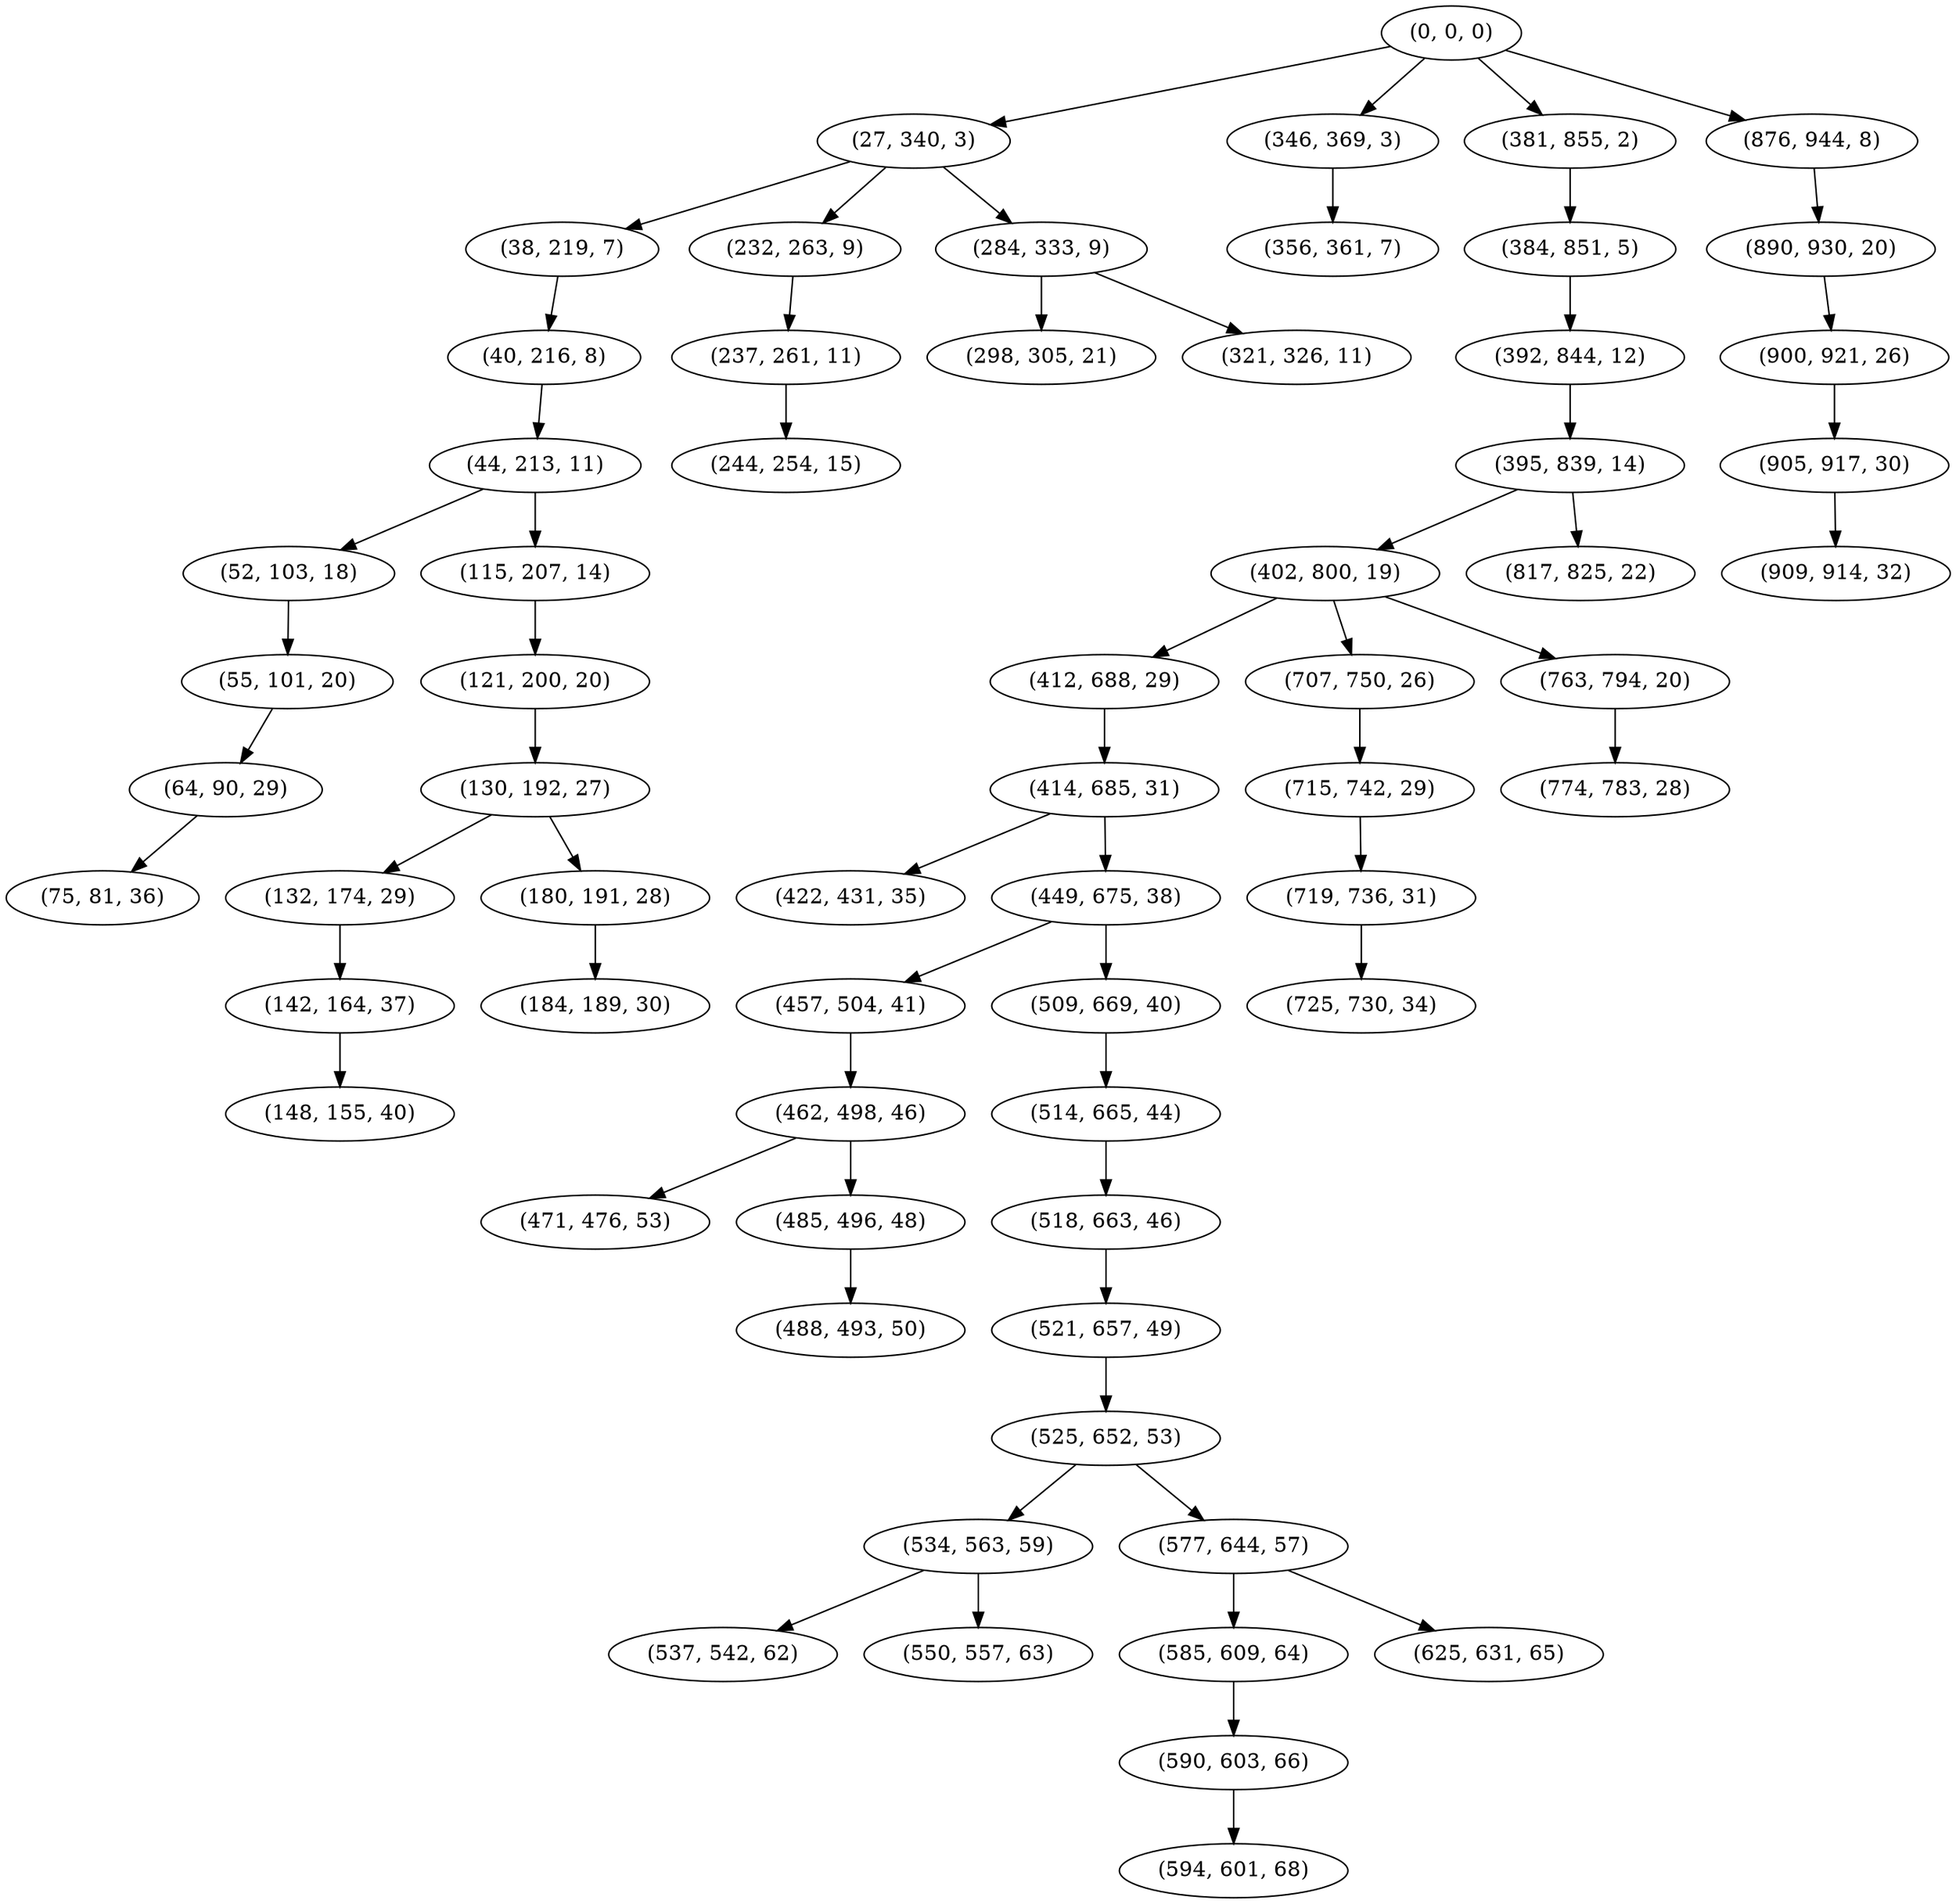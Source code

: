 digraph tree {
    "(0, 0, 0)";
    "(27, 340, 3)";
    "(38, 219, 7)";
    "(40, 216, 8)";
    "(44, 213, 11)";
    "(52, 103, 18)";
    "(55, 101, 20)";
    "(64, 90, 29)";
    "(75, 81, 36)";
    "(115, 207, 14)";
    "(121, 200, 20)";
    "(130, 192, 27)";
    "(132, 174, 29)";
    "(142, 164, 37)";
    "(148, 155, 40)";
    "(180, 191, 28)";
    "(184, 189, 30)";
    "(232, 263, 9)";
    "(237, 261, 11)";
    "(244, 254, 15)";
    "(284, 333, 9)";
    "(298, 305, 21)";
    "(321, 326, 11)";
    "(346, 369, 3)";
    "(356, 361, 7)";
    "(381, 855, 2)";
    "(384, 851, 5)";
    "(392, 844, 12)";
    "(395, 839, 14)";
    "(402, 800, 19)";
    "(412, 688, 29)";
    "(414, 685, 31)";
    "(422, 431, 35)";
    "(449, 675, 38)";
    "(457, 504, 41)";
    "(462, 498, 46)";
    "(471, 476, 53)";
    "(485, 496, 48)";
    "(488, 493, 50)";
    "(509, 669, 40)";
    "(514, 665, 44)";
    "(518, 663, 46)";
    "(521, 657, 49)";
    "(525, 652, 53)";
    "(534, 563, 59)";
    "(537, 542, 62)";
    "(550, 557, 63)";
    "(577, 644, 57)";
    "(585, 609, 64)";
    "(590, 603, 66)";
    "(594, 601, 68)";
    "(625, 631, 65)";
    "(707, 750, 26)";
    "(715, 742, 29)";
    "(719, 736, 31)";
    "(725, 730, 34)";
    "(763, 794, 20)";
    "(774, 783, 28)";
    "(817, 825, 22)";
    "(876, 944, 8)";
    "(890, 930, 20)";
    "(900, 921, 26)";
    "(905, 917, 30)";
    "(909, 914, 32)";
    "(0, 0, 0)" -> "(27, 340, 3)";
    "(0, 0, 0)" -> "(346, 369, 3)";
    "(0, 0, 0)" -> "(381, 855, 2)";
    "(0, 0, 0)" -> "(876, 944, 8)";
    "(27, 340, 3)" -> "(38, 219, 7)";
    "(27, 340, 3)" -> "(232, 263, 9)";
    "(27, 340, 3)" -> "(284, 333, 9)";
    "(38, 219, 7)" -> "(40, 216, 8)";
    "(40, 216, 8)" -> "(44, 213, 11)";
    "(44, 213, 11)" -> "(52, 103, 18)";
    "(44, 213, 11)" -> "(115, 207, 14)";
    "(52, 103, 18)" -> "(55, 101, 20)";
    "(55, 101, 20)" -> "(64, 90, 29)";
    "(64, 90, 29)" -> "(75, 81, 36)";
    "(115, 207, 14)" -> "(121, 200, 20)";
    "(121, 200, 20)" -> "(130, 192, 27)";
    "(130, 192, 27)" -> "(132, 174, 29)";
    "(130, 192, 27)" -> "(180, 191, 28)";
    "(132, 174, 29)" -> "(142, 164, 37)";
    "(142, 164, 37)" -> "(148, 155, 40)";
    "(180, 191, 28)" -> "(184, 189, 30)";
    "(232, 263, 9)" -> "(237, 261, 11)";
    "(237, 261, 11)" -> "(244, 254, 15)";
    "(284, 333, 9)" -> "(298, 305, 21)";
    "(284, 333, 9)" -> "(321, 326, 11)";
    "(346, 369, 3)" -> "(356, 361, 7)";
    "(381, 855, 2)" -> "(384, 851, 5)";
    "(384, 851, 5)" -> "(392, 844, 12)";
    "(392, 844, 12)" -> "(395, 839, 14)";
    "(395, 839, 14)" -> "(402, 800, 19)";
    "(395, 839, 14)" -> "(817, 825, 22)";
    "(402, 800, 19)" -> "(412, 688, 29)";
    "(402, 800, 19)" -> "(707, 750, 26)";
    "(402, 800, 19)" -> "(763, 794, 20)";
    "(412, 688, 29)" -> "(414, 685, 31)";
    "(414, 685, 31)" -> "(422, 431, 35)";
    "(414, 685, 31)" -> "(449, 675, 38)";
    "(449, 675, 38)" -> "(457, 504, 41)";
    "(449, 675, 38)" -> "(509, 669, 40)";
    "(457, 504, 41)" -> "(462, 498, 46)";
    "(462, 498, 46)" -> "(471, 476, 53)";
    "(462, 498, 46)" -> "(485, 496, 48)";
    "(485, 496, 48)" -> "(488, 493, 50)";
    "(509, 669, 40)" -> "(514, 665, 44)";
    "(514, 665, 44)" -> "(518, 663, 46)";
    "(518, 663, 46)" -> "(521, 657, 49)";
    "(521, 657, 49)" -> "(525, 652, 53)";
    "(525, 652, 53)" -> "(534, 563, 59)";
    "(525, 652, 53)" -> "(577, 644, 57)";
    "(534, 563, 59)" -> "(537, 542, 62)";
    "(534, 563, 59)" -> "(550, 557, 63)";
    "(577, 644, 57)" -> "(585, 609, 64)";
    "(577, 644, 57)" -> "(625, 631, 65)";
    "(585, 609, 64)" -> "(590, 603, 66)";
    "(590, 603, 66)" -> "(594, 601, 68)";
    "(707, 750, 26)" -> "(715, 742, 29)";
    "(715, 742, 29)" -> "(719, 736, 31)";
    "(719, 736, 31)" -> "(725, 730, 34)";
    "(763, 794, 20)" -> "(774, 783, 28)";
    "(876, 944, 8)" -> "(890, 930, 20)";
    "(890, 930, 20)" -> "(900, 921, 26)";
    "(900, 921, 26)" -> "(905, 917, 30)";
    "(905, 917, 30)" -> "(909, 914, 32)";
}
